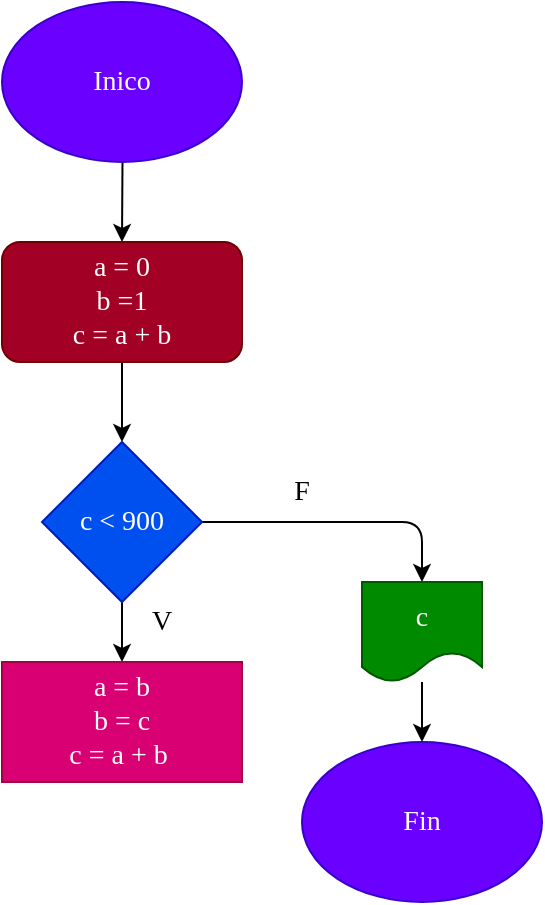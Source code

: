 <mxfile>
    <diagram id="vKPzx-s1ltr2xvuxEZ_M" name="Página-1">
        <mxGraphModel dx="564" dy="397" grid="1" gridSize="10" guides="1" tooltips="1" connect="1" arrows="1" fold="1" page="1" pageScale="1" pageWidth="827" pageHeight="1169" math="0" shadow="0">
            <root>
                <mxCell id="0"/>
                <mxCell id="1" parent="0"/>
                <mxCell id="4" value="" style="edgeStyle=none;html=1;fontFamily=Comic Sans MS;fontSize=14;" edge="1" parent="1" source="2" target="3">
                    <mxGeometry relative="1" as="geometry"/>
                </mxCell>
                <mxCell id="2" value="Inico" style="ellipse;whiteSpace=wrap;html=1;fontFamily=Comic Sans MS;fontSize=14;fillColor=#6a00ff;fontColor=#ffffff;strokeColor=#3700CC;" vertex="1" parent="1">
                    <mxGeometry x="210" y="70" width="120" height="80" as="geometry"/>
                </mxCell>
                <mxCell id="8" style="edgeStyle=none;html=1;fontFamily=Comic Sans MS;fontSize=14;" edge="1" parent="1" source="3" target="5">
                    <mxGeometry relative="1" as="geometry"/>
                </mxCell>
                <mxCell id="3" value="a = 0&lt;br&gt;b =1&lt;br&gt;c = a + b" style="rounded=1;whiteSpace=wrap;html=1;fontFamily=Comic Sans MS;fontSize=14;fillColor=#a20025;fontColor=#ffffff;strokeColor=#6F0000;" vertex="1" parent="1">
                    <mxGeometry x="210" y="190" width="120" height="60" as="geometry"/>
                </mxCell>
                <mxCell id="7" value="" style="edgeStyle=none;html=1;fontFamily=Comic Sans MS;fontSize=14;" edge="1" parent="1" source="5" target="6">
                    <mxGeometry relative="1" as="geometry"/>
                </mxCell>
                <mxCell id="10" style="edgeStyle=none;html=1;entryX=0.5;entryY=0;entryDx=0;entryDy=0;fontFamily=Comic Sans MS;fontSize=14;" edge="1" parent="1" source="5" target="9">
                    <mxGeometry relative="1" as="geometry">
                        <Array as="points">
                            <mxPoint x="420" y="330"/>
                        </Array>
                    </mxGeometry>
                </mxCell>
                <mxCell id="5" value="c &amp;lt; 900" style="rhombus;whiteSpace=wrap;html=1;fontFamily=Comic Sans MS;fontSize=14;fillColor=#0050ef;fontColor=#ffffff;strokeColor=#001DBC;" vertex="1" parent="1">
                    <mxGeometry x="230" y="290" width="80" height="80" as="geometry"/>
                </mxCell>
                <mxCell id="6" value="a = b&lt;br&gt;b = c&lt;br&gt;c = a + b&amp;nbsp;" style="rounded=0;whiteSpace=wrap;html=1;fontFamily=Comic Sans MS;fontSize=14;fillColor=#d80073;fontColor=#ffffff;strokeColor=#A50040;" vertex="1" parent="1">
                    <mxGeometry x="210" y="400" width="120" height="60" as="geometry"/>
                </mxCell>
                <mxCell id="12" value="" style="edgeStyle=none;html=1;fontFamily=Comic Sans MS;fontSize=14;" edge="1" parent="1" source="9" target="11">
                    <mxGeometry relative="1" as="geometry"/>
                </mxCell>
                <mxCell id="9" value="c" style="shape=document;whiteSpace=wrap;html=1;boundedLbl=1;fontFamily=Comic Sans MS;fontSize=14;fillColor=#008a00;fontColor=#ffffff;strokeColor=#005700;" vertex="1" parent="1">
                    <mxGeometry x="390" y="360" width="60" height="50" as="geometry"/>
                </mxCell>
                <mxCell id="11" value="Fin" style="ellipse;whiteSpace=wrap;html=1;fontFamily=Comic Sans MS;fontSize=14;fillColor=#6a00ff;fontColor=#ffffff;strokeColor=#3700CC;" vertex="1" parent="1">
                    <mxGeometry x="360" y="440" width="120" height="80" as="geometry"/>
                </mxCell>
                <mxCell id="13" value="F" style="text;html=1;strokeColor=none;fillColor=none;align=center;verticalAlign=middle;whiteSpace=wrap;rounded=0;fontFamily=Comic Sans MS;fontSize=14;" vertex="1" parent="1">
                    <mxGeometry x="330" y="300" width="60" height="30" as="geometry"/>
                </mxCell>
                <mxCell id="14" value="V" style="text;html=1;strokeColor=none;fillColor=none;align=center;verticalAlign=middle;whiteSpace=wrap;rounded=0;fontFamily=Comic Sans MS;fontSize=14;" vertex="1" parent="1">
                    <mxGeometry x="270" y="370" width="40" height="20" as="geometry"/>
                </mxCell>
            </root>
        </mxGraphModel>
    </diagram>
</mxfile>